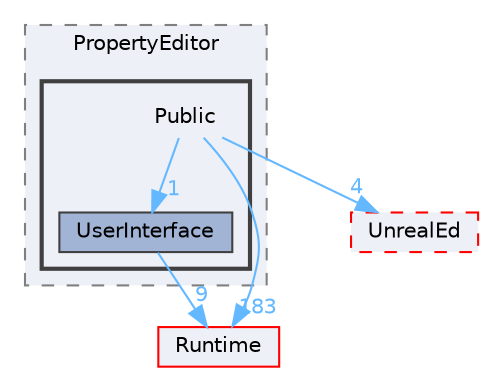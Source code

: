 digraph "Public"
{
 // INTERACTIVE_SVG=YES
 // LATEX_PDF_SIZE
  bgcolor="transparent";
  edge [fontname=Helvetica,fontsize=10,labelfontname=Helvetica,labelfontsize=10];
  node [fontname=Helvetica,fontsize=10,shape=box,height=0.2,width=0.4];
  compound=true
  subgraph clusterdir_d1fe7a7be36f79b0b0b08c66e8a279df {
    graph [ bgcolor="#edf0f7", pencolor="grey50", label="PropertyEditor", fontname=Helvetica,fontsize=10 style="filled,dashed", URL="dir_d1fe7a7be36f79b0b0b08c66e8a279df.html",tooltip=""]
  subgraph clusterdir_45065dd7fe7d358be08c7e88598aeba5 {
    graph [ bgcolor="#edf0f7", pencolor="grey25", label="", fontname=Helvetica,fontsize=10 style="filled,bold", URL="dir_45065dd7fe7d358be08c7e88598aeba5.html",tooltip=""]
    dir_45065dd7fe7d358be08c7e88598aeba5 [shape=plaintext, label="Public"];
  dir_49812595284463cc6fec0ffc6552efb9 [label="UserInterface", fillcolor="#a2b4d6", color="grey25", style="filled", URL="dir_49812595284463cc6fec0ffc6552efb9.html",tooltip=""];
  }
  }
  dir_7536b172fbd480bfd146a1b1acd6856b [label="Runtime", fillcolor="#edf0f7", color="red", style="filled", URL="dir_7536b172fbd480bfd146a1b1acd6856b.html",tooltip=""];
  dir_d6dfe71a46de762e5d5df277eaa495c7 [label="UnrealEd", fillcolor="#edf0f7", color="red", style="filled,dashed", URL="dir_d6dfe71a46de762e5d5df277eaa495c7.html",tooltip=""];
  dir_45065dd7fe7d358be08c7e88598aeba5->dir_49812595284463cc6fec0ffc6552efb9 [headlabel="1", labeldistance=1.5 headhref="dir_000926_001232.html" href="dir_000926_001232.html" color="steelblue1" fontcolor="steelblue1"];
  dir_45065dd7fe7d358be08c7e88598aeba5->dir_7536b172fbd480bfd146a1b1acd6856b [headlabel="183", labeldistance=1.5 headhref="dir_000926_000984.html" href="dir_000926_000984.html" color="steelblue1" fontcolor="steelblue1"];
  dir_45065dd7fe7d358be08c7e88598aeba5->dir_d6dfe71a46de762e5d5df277eaa495c7 [headlabel="4", labeldistance=1.5 headhref="dir_000926_001226.html" href="dir_000926_001226.html" color="steelblue1" fontcolor="steelblue1"];
  dir_49812595284463cc6fec0ffc6552efb9->dir_7536b172fbd480bfd146a1b1acd6856b [headlabel="9", labeldistance=1.5 headhref="dir_001232_000984.html" href="dir_001232_000984.html" color="steelblue1" fontcolor="steelblue1"];
}
